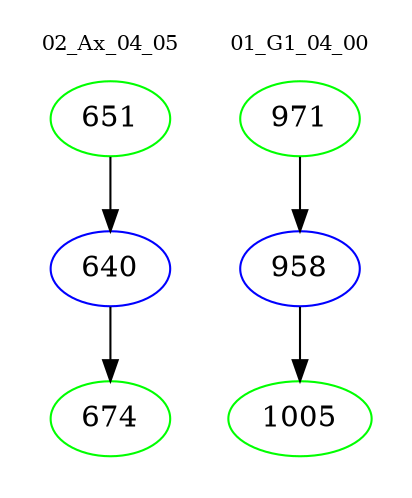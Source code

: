 digraph{
subgraph cluster_0 {
color = white
label = "02_Ax_04_05";
fontsize=10;
T0_651 [label="651", color="green"]
T0_651 -> T0_640 [color="black"]
T0_640 [label="640", color="blue"]
T0_640 -> T0_674 [color="black"]
T0_674 [label="674", color="green"]
}
subgraph cluster_1 {
color = white
label = "01_G1_04_00";
fontsize=10;
T1_971 [label="971", color="green"]
T1_971 -> T1_958 [color="black"]
T1_958 [label="958", color="blue"]
T1_958 -> T1_1005 [color="black"]
T1_1005 [label="1005", color="green"]
}
}
